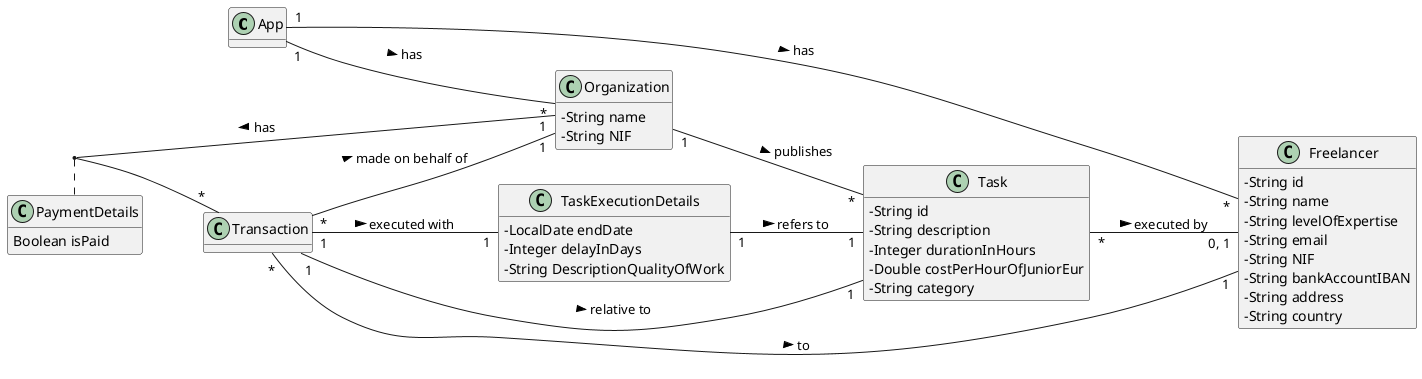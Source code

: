 @startuml MD
skinparam classAttributeIconSize 0
hide methods
left to right direction
class App {
}

class Organization {
        - String name
        - String NIF
}

class Transaction {
}

class Task {
        - String id
        - String description
        - Integer durationInHours
        - Double costPerHourOfJuniorEur
        - String category
}

class TaskExecutionDetails {
        - LocalDate endDate
        - Integer delayInDays
        - String DescriptionQualityOfWork
}

class Freelancer {
        - String id
        - String name
        - String levelOfExpertise
        - String email
        - String NIF
        - String bankAccountIBAN
        - String address
        - String country
}

class PaymentDetails {
        Boolean isPaid
}

Transaction                  "1" -- "1"      Task                      : relative to >
Transaction                  "*" -- "1"      Freelancer                : to >
Transaction                  "*" -- "1"      Organization              : made on behalf of >
Transaction                  "1" -- "1"      TaskExecutionDetails      : executed with >
TaskExecutionDetails         "1" -- "1"      Task                      : refers to >
Organization                 "1" -- "*"      Task                      : publishes >
Organization                 "1" -- "*"      Transaction               : has >
Task                         "*" -- "0, 1"   Freelancer                : executed by >
App                          "1" -- "*"      Organization              : has >
App                          "1" -- "*"      Freelancer                : has >
(Organization, Transaction)      ..          PaymentDetails
@enduml